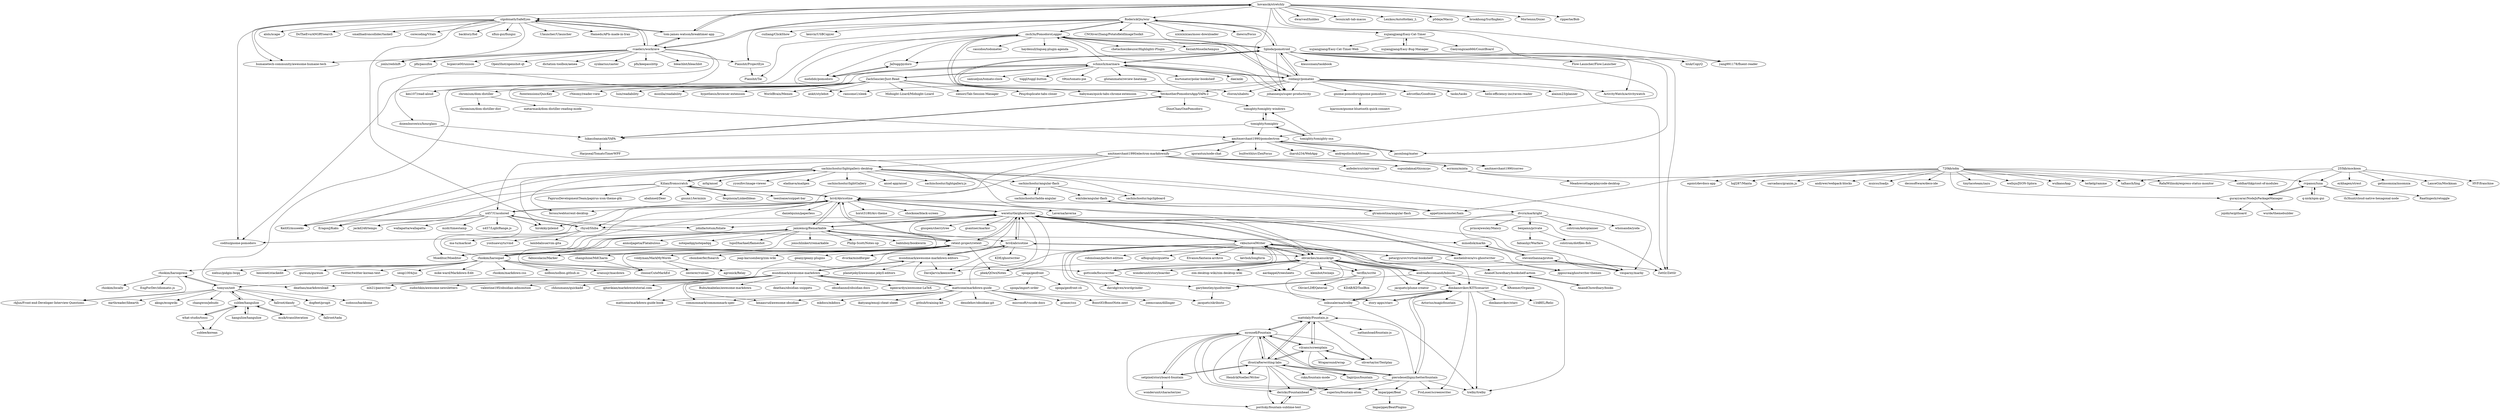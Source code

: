 digraph G {
"RoderickQiu/wnr" -> "zxch3n/PomodoroLogger"
"RoderickQiu/wnr" -> "Splode/pomotroid"
"RoderickQiu/wnr" -> "xixixixixiao/mooc-downloader" ["e"=1]
"RoderickQiu/wnr" -> "Planshit/Tai" ["e"=1]
"RoderickQiu/wnr" -> "ihewro/Focus" ["e"=1]
"RoderickQiu/wnr" -> "cuiliang/ClickShow" ["e"=1]
"RoderickQiu/wnr" -> "Planshit/ProjectEye"
"RoderickQiu/wnr" -> "kenvix/USBCopyer" ["e"=1]
"RoderickQiu/wnr" -> "xujiangjiang/Easy-Cat-Timer"
"RoderickQiu/wnr" -> "CNOliverZhang/PotatofieldImageToolkit" ["e"=1]
"vkbo/novelWriter" -> "olivierkes/manuskript"
"vkbo/novelWriter" -> "andreafeccomandi/bibisco"
"vkbo/novelWriter" -> "dimkanovikov/KITScenarist"
"vkbo/novelWriter" -> "garybentley/quollwriter"
"vkbo/novelWriter" -> "wereturtle/ghostwriter"
"vkbo/novelWriter" -> "gottcode/focuswriter"
"vkbo/novelWriter" -> "davidgiven/wordgrinder" ["e"=1]
"vkbo/novelWriter" -> "jacquetc/skribisto"
"vkbo/novelWriter" -> "DaveJarvis/keenwrite"
"vkbo/novelWriter" -> "kevboh/longform" ["e"=1]
"vkbo/novelWriter" -> "petargyurov/virtual-bookshelf"
"vkbo/novelWriter" -> "teriflix/scrite"
"vkbo/novelWriter" -> "robinsloan/perfect-edition" ["e"=1]
"vkbo/novelWriter" -> "alfiopuglisi/guietta" ["e"=1]
"vkbo/novelWriter" -> "Elvanos/fantasia-archive"
"ZachSaucier/Just-Read" -> "rNeomy/reader-view"
"ZachSaucier/Just-Read" -> "luin/readability" ["e"=1]
"ZachSaucier/Just-Read" -> "mozilla/readability" ["e"=1]
"ZachSaucier/Just-Read" -> "hypothesis/browser-extension" ["e"=1]
"ZachSaucier/Just-Read" -> "WorldBrain/Memex" ["e"=1]
"ZachSaucier/Just-Read" -> "ankit/stylebot" ["e"=1]
"ZachSaucier/Just-Read" -> "Midnight-Lizard/Midnight-Lizard" ["e"=1]
"ZachSaucier/Just-Read" -> "chromium/dom-distiller"
"ZachSaucier/Just-Read" -> "sienori/Tab-Session-Manager" ["e"=1]
"ZachSaucier/Just-Read" -> "schmich/marinara"
"ZachSaucier/Just-Read" -> "ken107/read-aloud" ["e"=1]
"ZachSaucier/Just-Read" -> "Peuj/duplicate-tabs-closer"
"ZachSaucier/Just-Read" -> "babyman/quick-tabs-chrome-extension" ["e"=1]
"ZachSaucier/Just-Read" -> "deathau/markdownload" ["e"=1]
"ZachSaucier/Just-Read" -> "fwextensions/QuicKey" ["e"=1]
"schmich/marinara" -> "Splode/pomotroid"
"schmich/marinara" -> "samueljun/tomato-clock"
"schmich/marinara" -> "mehdidc/pomodoro"
"schmich/marinara" -> "codito/gnome-pomodoro" ["e"=1]
"schmich/marinara" -> "johannesjo/super-productivity" ["e"=1]
"schmich/marinara" -> "ZachSaucier/Just-Read"
"schmich/marinara" -> "iSoron/uhabits" ["e"=1]
"schmich/marinara" -> "toggl/toggl-button" ["e"=1]
"schmich/marinara" -> "roldanjr/pomatez"
"schmich/marinara" -> "t9tio/tomato-pie"
"schmich/marinara" -> "glutanimate/review-heatmap" ["e"=1]
"schmich/marinara" -> "burtonator/polar-bookshelf" ["e"=1]
"schmich/marinara" -> "dae/anki" ["e"=1]
"schmich/marinara" -> "zxch3n/PomodoroLogger"
"schmich/marinara" -> "ken107/read-aloud" ["e"=1]
"brrd/abricotine" -> "mundimark/awesome-markdown-editors"
"brrd/abricotine" -> "michelolvera/vs-ghostwriter"
"brrd/abricotine" -> "wereturtle/ghostwriter"
"brrd/abricotine" -> "DaveJarvis/keenwrite"
"brrd/abricotine" -> "Zettlr/Zettlr" ["e"=1]
"brrd/abricotine" -> "KDE/ghostwriter"
"brrd/abricotine" -> "mb21/panwriter" ["e"=1]
"gnome-pomodoro/gnome-pomodoro" -> "bjarosze/gnome-bluetooth-quick-connect" ["e"=1]
"slgobinath/SafeEyes" -> "hovancik/stretchly"
"slgobinath/SafeEyes" -> "tom-james-watson/breaktimer-app"
"slgobinath/SafeEyes" -> "jonls/redshift" ["e"=1]
"slgobinath/SafeEyes" -> "backtory/fod" ["e"=1]
"slgobinath/SafeEyes" -> "codito/gnome-pomodoro" ["e"=1]
"slgobinath/SafeEyes" -> "xflux-gui/fluxgui" ["e"=1]
"slgobinath/SafeEyes" -> "Ulauncher/Ulauncher" ["e"=1]
"slgobinath/SafeEyes" -> "Hameds/APIs-made-in-Iran" ["e"=1]
"slgobinath/SafeEyes" -> "johnfactotum/foliate" ["e"=1]
"slgobinath/SafeEyes" -> "alols/xcape" ["e"=1]
"slgobinath/SafeEyes" -> "DoTheEvo/ANGRYsearch" ["e"=1]
"slgobinath/SafeEyes" -> "humanetech-community/awesome-humane-tech" ["e"=1]
"slgobinath/SafeEyes" -> "rcaelers/workrave"
"slgobinath/SafeEyes" -> "smallhadroncollider/taskell" ["e"=1]
"slgobinath/SafeEyes" -> "corecoding/Vitals" ["e"=1]
"olivierkes/manuskript" -> "andreafeccomandi/bibisco"
"olivierkes/manuskript" -> "vkbo/novelWriter"
"olivierkes/manuskript" -> "garybentley/quollwriter"
"olivierkes/manuskript" -> "jacquetc/plume-creator"
"olivierkes/manuskript" -> "wereturtle/ghostwriter"
"olivierkes/manuskript" -> "gottcode/focuswriter"
"olivierkes/manuskript" -> "dimkanovikov/KITScenarist"
"olivierkes/manuskript" -> "pbek/QOwnNotes" ["e"=1]
"olivierkes/manuskript" -> "wonderunit/storyboarder" ["e"=1]
"olivierkes/manuskript" -> "zim-desktop-wiki/zim-desktop-wiki" ["e"=1]
"olivierkes/manuskript" -> "aardappel/treesheets" ["e"=1]
"olivierkes/manuskript" -> "oskusalerma/trelby"
"olivierkes/manuskript" -> "Zettlr/Zettlr" ["e"=1]
"olivierkes/manuskript" -> "klembot/twinejs" ["e"=1]
"olivierkes/manuskript" -> "teriflix/scrite"
"mundimark/awesome-markdown" -> "BubuAnabelas/awesome-markdown" ["e"=1]
"mundimark/awesome-markdown" -> "mundimark/awesome-markdown-editors"
"mundimark/awesome-markdown" -> "mattcone/markdown-guide"
"mundimark/awesome-markdown" -> "deathau/obsidian-snippets" ["e"=1]
"mundimark/awesome-markdown" -> "mattcone/markdown-guide-book"
"mundimark/awesome-markdown" -> "commonmark/commonmark-spec" ["e"=1]
"mundimark/awesome-markdown" -> "obsidianmd/obsidian-docs" ["e"=1]
"mundimark/awesome-markdown" -> "egeerardyn/awesome-LaTeX" ["e"=1]
"mundimark/awesome-markdown" -> "mb21/panwriter" ["e"=1]
"mundimark/awesome-markdown" -> "kmaasrud/awesome-obsidian" ["e"=1]
"mundimark/awesome-markdown" -> "deathau/markdownload" ["e"=1]
"mundimark/awesome-markdown" -> "zudochkin/awesome-newsletters" ["e"=1]
"mundimark/awesome-markdown" -> "valentine195/obsidian-admonition" ["e"=1]
"mundimark/awesome-markdown" -> "chhoumann/quickadd" ["e"=1]
"mundimark/awesome-markdown" -> "gjtorikian/markdowntutorial.com"
"Splode/pomotroid" -> "roldanjr/pomatez"
"Splode/pomotroid" -> "zxch3n/PomodoroLogger"
"Splode/pomotroid" -> "johannesjo/super-productivity" ["e"=1]
"Splode/pomotroid" -> "schmich/marinara"
"Splode/pomotroid" -> "YetAnotherPomodoroApp/YAPA-2"
"Splode/pomotroid" -> "Flow-Launcher/Flow.Launcher" ["e"=1]
"Splode/pomotroid" -> "amitmerchant1990/pomolectron"
"Splode/pomotroid" -> "Zettlr/Zettlr" ["e"=1]
"Splode/pomotroid" -> "RoderickQiu/wnr"
"Splode/pomotroid" -> "ActivityWatch/activitywatch" ["e"=1]
"Splode/pomotroid" -> "hluk/CopyQ" ["e"=1]
"Splode/pomotroid" -> "yang991178/fluent-reader" ["e"=1]
"Splode/pomotroid" -> "jasonlong/mater"
"Splode/pomotroid" -> "JaDogg/pydoro"
"Splode/pomotroid" -> "klaussinani/taskbook" ["e"=1]
"n457/Uncolored" -> "brrd/Abricotine"
"n457/Uncolored" -> "n457/LightRange.js"
"n457/Uncolored" -> "hirokiky/pilemd"
"n457/Uncolored" -> "wallapatta/wallapatta"
"n457/Uncolored" -> "jackd248/temps" ["e"=1]
"n457/Uncolored" -> "rhysd/Shiba"
"n457/Uncolored" -> "mzdr/timestamp" ["e"=1]
"n457/Uncolored" -> "KeitIG/museeks" ["e"=1]
"n457/Uncolored" -> "Moeditor/Moeditor" ["e"=1]
"n457/Uncolored" -> "EragonJ/Kaku" ["e"=1]
"amitmerchant1990/electron-markdownify" -> "amitmerchant1990/pomolectron"
"amitmerchant1990/electron-markdownify" -> "amitmerchant1990/correo"
"amitmerchant1990/electron-markdownify" -> "Moeditor/Moeditor" ["e"=1]
"amitmerchant1990/electron-markdownify" -> "anfederico/clairvoyant" ["e"=1]
"amitmerchant1990/electron-markdownify" -> "n457/Uncolored"
"amitmerchant1990/electron-markdownify" -> "brrd/Abricotine"
"amitmerchant1990/electron-markdownify" -> "supunlakmal/thismypc"
"amitmerchant1990/electron-markdownify" -> "hirokiky/pilemd"
"amitmerchant1990/electron-markdownify" -> "vesparny/marky"
"amitmerchant1990/electron-markdownify" -> "ecrmnn/minta"
"amitmerchant1990/electron-markdownify" -> "sachinchoolur/lightgallery-desktop"
"hovancik/stretchly" -> "rcaelers/workrave"
"hovancik/stretchly" -> "tom-james-watson/breaktimer-app"
"hovancik/stretchly" -> "slgobinath/SafeEyes"
"hovancik/stretchly" -> "hluk/CopyQ" ["e"=1]
"hovancik/stretchly" -> "humanetech-community/awesome-humane-tech" ["e"=1]
"hovancik/stretchly" -> "dwarvesf/hidden" ["e"=1]
"hovancik/stretchly" -> "yang991178/fluent-reader" ["e"=1]
"hovancik/stretchly" -> "lwouis/alt-tab-macos" ["e"=1]
"hovancik/stretchly" -> "Lexikos/AutoHotkey_L" ["e"=1]
"hovancik/stretchly" -> "p0deje/Maccy" ["e"=1]
"hovancik/stretchly" -> "brookhong/Surfingkeys" ["e"=1]
"hovancik/stretchly" -> "Mortennn/Dozer" ["e"=1]
"hovancik/stretchly" -> "johannesjo/super-productivity" ["e"=1]
"hovancik/stretchly" -> "ripperhe/Bob" ["e"=1]
"hovancik/stretchly" -> "RoderickQiu/wnr"
"jamiemcg/Remarkable" -> "retext-project/retext"
"jamiemcg/Remarkable" -> "wereturtle/ghostwriter"
"jamiemcg/Remarkable" -> "Moeditor/Moeditor" ["e"=1]
"jamiemcg/Remarkable" -> "brrd/Abricotine"
"jamiemcg/Remarkable" -> "rhiokim/haroopad"
"jamiemcg/Remarkable" -> "fabiocolacio/Marker" ["e"=1]
"jamiemcg/Remarkable" -> "jonschlinkert/remarkable" ["e"=1]
"jamiemcg/Remarkable" -> "brrd/abricotine"
"jamiemcg/Remarkable" -> "cloose/CuteMarkEd" ["e"=1]
"jamiemcg/Remarkable" -> "Philip-Scott/Notes-up" ["e"=1]
"jamiemcg/Remarkable" -> "babluboy/bookworm" ["e"=1]
"jamiemcg/Remarkable" -> "anmoljagetia/Flatabulous" ["e"=1]
"jamiemcg/Remarkable" -> "notepadqq/notepadqq" ["e"=1]
"jamiemcg/Remarkable" -> "lupoDharkael/flameshot" ["e"=1]
"jamiemcg/Remarkable" -> "codito/gnome-pomodoro" ["e"=1]
"roldanjr/pomatez" -> "Splode/pomotroid"
"roldanjr/pomatez" -> "zxch3n/PomodoroLogger"
"roldanjr/pomatez" -> "johannesjo/super-productivity" ["e"=1]
"roldanjr/pomatez" -> "YetAnotherPomodoroApp/YAPA-2"
"roldanjr/pomatez" -> "ransome1/sleek" ["e"=1]
"roldanjr/pomatez" -> "RoderickQiu/wnr"
"roldanjr/pomatez" -> "ActivityWatch/activitywatch" ["e"=1]
"roldanjr/pomatez" -> "gnome-pomodoro/gnome-pomodoro"
"roldanjr/pomatez" -> "alainm23/planner" ["e"=1]
"roldanjr/pomatez" -> "schmich/marinara"
"roldanjr/pomatez" -> "adrcotfas/Goodtime" ["e"=1]
"roldanjr/pomatez" -> "tasks/tasks" ["e"=1]
"roldanjr/pomatez" -> "Zettlr/Zettlr" ["e"=1]
"roldanjr/pomatez" -> "iSoron/uhabits" ["e"=1]
"roldanjr/pomatez" -> "hello-efficiency-inc/raven-reader" ["e"=1]
"720kb/ndm" -> "decosoftware/deco-ide" ["e"=1]
"720kb/ndm" -> "rvpanoz/luna"
"720kb/ndm" -> "tinytacoteam/zazu" ["e"=1]
"720kb/ndm" -> "wellsjo/JSON-Splora" ["e"=1]
"720kb/ndm" -> "gurayyarar/NodeJsPackageManager"
"720kb/ndm" -> "wulkano/kap" ["e"=1]
"720kb/ndm" -> "terkelg/ramme" ["e"=1]
"720kb/ndm" -> "RafalWilinski/express-status-monitor" ["e"=1]
"720kb/ndm" -> "appetizermonster/hain" ["e"=1]
"720kb/ndm" -> "siddharthkp/cost-of-modules" ["e"=1]
"720kb/ndm" -> "egoist/devdocs-app"
"720kb/ndm" -> "hql287/Manta" ["e"=1]
"720kb/ndm" -> "sarcadass/granim.js" ["e"=1]
"720kb/ndm" -> "andywer/webpack-blocks" ["e"=1]
"720kb/ndm" -> "muicss/loadjs" ["e"=1]
"amitmerchant1990/pomolectron" -> "amitmerchant1990/correo"
"amitmerchant1990/pomolectron" -> "iharsh234/WebApp" ["e"=1]
"amitmerchant1990/pomolectron" -> "amitmerchant1990/electron-markdownify"
"amitmerchant1990/pomolectron" -> "andrepolischuk/thomas"
"amitmerchant1990/pomolectron" -> "jasonlong/mater"
"amitmerchant1990/pomolectron" -> "igorantun/node-chat" ["e"=1]
"amitmerchant1990/pomolectron" -> "builtwithluv/ZenFocus"
"mattcone/markdown-guide" -> "mundimark/awesome-markdown"
"mattcone/markdown-guide" -> "mattcone/markdown-guide-book"
"mattcone/markdown-guide" -> "commonmark/commonmark-spec" ["e"=1]
"mattcone/markdown-guide" -> "wereturtle/ghostwriter"
"mattcone/markdown-guide" -> "github/training-kit" ["e"=1]
"mattcone/markdown-guide" -> "denolehov/obsidian-git" ["e"=1]
"mattcone/markdown-guide" -> "microsoft/vscode-docs" ["e"=1]
"mattcone/markdown-guide" -> "kmaasrud/awesome-obsidian" ["e"=1]
"mattcone/markdown-guide" -> "primer/css" ["e"=1]
"mattcone/markdown-guide" -> "mundimark/awesome-markdown-editors"
"mattcone/markdown-guide" -> "BoostIO/BoostNote.next" ["e"=1]
"mattcone/markdown-guide" -> "joemccann/dillinger" ["e"=1]
"mattcone/markdown-guide" -> "mkdocs/mkdocs" ["e"=1]
"mattcone/markdown-guide" -> "ikatyang/emoji-cheat-sheet" ["e"=1]
"teriflix/scrite" -> "OlivierLDff/Qaterial" ["e"=1]
"teriflix/scrite" -> "KDAB/KDToolBox" ["e"=1]
"teriflix/scrite" -> "story-apps/starc"
"rcaelers/workrave" -> "hovancik/stretchly"
"rcaelers/workrave" -> "tom-james-watson/breaktimer-app"
"rcaelers/workrave" -> "jonls/redshift" ["e"=1]
"rcaelers/workrave" -> "OpenShot/openshot-qt" ["e"=1]
"rcaelers/workrave" -> "dictation-toolbox/aenea" ["e"=1]
"rcaelers/workrave" -> "slgobinath/SafeEyes"
"rcaelers/workrave" -> "dziemborowicz/hourglass"
"rcaelers/workrave" -> "synkarius/caster" ["e"=1]
"rcaelers/workrave" -> "pfn/keepasshttp" ["e"=1]
"rcaelers/workrave" -> "bleachbit/bleachbit" ["e"=1]
"rcaelers/workrave" -> "Planshit/ProjectEye"
"rcaelers/workrave" -> "humanetech-community/awesome-humane-tech" ["e"=1]
"rcaelers/workrave" -> "pfn/passifox" ["e"=1]
"rcaelers/workrave" -> "olivierkes/manuskript"
"rcaelers/workrave" -> "bcpierce00/unison" ["e"=1]
"rvpanoz/luna" -> "gurayyarar/NodeJsPackageManager"
"rvpanoz/luna" -> "q-nick/npm-gui"
"rvpanoz/luna" -> "th3hunt/cloud-native-hexagonal-node"
"rvpanoz/luna" -> "Raathigesh/retoggle" ["e"=1]
"wereturtle/ghostwriter" -> "michelolvera/vs-ghostwriter"
"wereturtle/ghostwriter" -> "Zettlr/Zettlr" ["e"=1]
"wereturtle/ghostwriter" -> "retext-project/retext"
"wereturtle/ghostwriter" -> "brrd/abricotine"
"wereturtle/ghostwriter" -> "brrd/Abricotine"
"wereturtle/ghostwriter" -> "olivierkes/manuskript"
"wereturtle/ghostwriter" -> "pbek/QOwnNotes" ["e"=1]
"wereturtle/ghostwriter" -> "jamiemcg/Remarkable"
"wereturtle/ghostwriter" -> "jggouvea/ghostwriter-themes"
"wereturtle/ghostwriter" -> "vkbo/novelWriter"
"wereturtle/ghostwriter" -> "johnfactotum/foliate" ["e"=1]
"wereturtle/ghostwriter" -> "giuspen/cherrytree" ["e"=1]
"wereturtle/ghostwriter" -> "dvorka/mindforger" ["e"=1]
"wereturtle/ghostwriter" -> "gsantner/markor" ["e"=1]
"wereturtle/ghostwriter" -> "fabiocolacio/Marker" ["e"=1]
"Planshit/ProjectEye" -> "Planshit/Tai" ["e"=1]
"xujiangjiang/Easy-Cat-Timer" -> "xujiangjiang/Easy-Cat-Timer-Web"
"xujiangjiang/Easy-Cat-Timer" -> "xujiangjiang/Easy-Bug-Manager"
"xujiangjiang/Easy-Cat-Timer" -> "Gaoyongxian666/CountBoard" ["e"=1]
"brrd/Abricotine" -> "wereturtle/ghostwriter"
"brrd/Abricotine" -> "n457/Uncolored"
"brrd/Abricotine" -> "Moeditor/Moeditor" ["e"=1]
"brrd/Abricotine" -> "Kilian/fromscratch"
"brrd/Abricotine" -> "jamiemcg/Remarkable"
"brrd/Abricotine" -> "vesparny/marky"
"brrd/Abricotine" -> "retext-project/retext"
"brrd/Abricotine" -> "Laverna/laverna" ["e"=1]
"brrd/Abricotine" -> "appetizermonster/hain" ["e"=1]
"brrd/Abricotine" -> "hirokiky/pilemd"
"brrd/Abricotine" -> "danielquinn/paperless" ["e"=1]
"brrd/Abricotine" -> "horst3180/Arc-theme" ["e"=1]
"brrd/Abricotine" -> "shockone/black-screen" ["e"=1]
"brrd/Abricotine" -> "rhysd/Shiba"
"brrd/Abricotine" -> "feross/webtorrent-desktop" ["e"=1]
"dziemborowicz/hourglass" -> "lukaszbanasiak/YAPA"
"nyousefi/Fountain" -> "mattdaly/Fountain.js"
"nyousefi/Fountain" -> "vilcans/screenplain"
"nyousefi/Fountain" -> "piersdeseilligny/betterfountain"
"nyousefi/Fountain" -> "ifrost/afterwriting-labs"
"nyousefi/Fountain" -> "olivertaylor/Textplay"
"nyousefi/Fountain" -> "HendrikNoeller/Writer"
"nyousefi/Fountain" -> "setpixel/storyboard-fountain"
"nyousefi/Fountain" -> "derickc/Fountainhead"
"nyousefi/Fountain" -> "poritsky/fountain-sublime-text"
"nyousefi/Fountain" -> "superlou/fountain-atom"
"nyousefi/Fountain" -> "lmparppei/Beat"
"petargyurov/virtual-bookshelf" -> "AnandChowdhary/bookshelf-action"
"ecrmnn/minta" -> "talhasch/ling"
"ecrmnn/minta" -> "Meadowcottage/playcode-desktop"
"rhysd/Shiba" -> "minodisk/markn"
"rhysd/Shiba" -> "yoshuawuyts/vmd" ["e"=1]
"rhysd/Shiba" -> "n457/Uncolored"
"rhysd/Shiba" -> "lambdalisue/vim-gita" ["e"=1]
"rhysd/Shiba" -> "ma-tu/markcat"
"what-studio/tossi" -> "sublee/korean"
"what-studio/tossi" -> "sublee/hangulize"
"rhiokim/haroopad" -> "rhiokim/haroopress"
"rhiokim/haroopad" -> "cloose/CuteMarkEd" ["e"=1]
"rhiokim/haroopad" -> "retext-project/retext"
"rhiokim/haroopad" -> "jamiemcg/Remarkable"
"rhiokim/haroopad" -> "seogi1004/jui" ["e"=1]
"rhiokim/haroopad" -> "mike-ward/Markdown-Edit" ["e"=1]
"rhiokim/haroopad" -> "rhiokim/markdown-css"
"rhiokim/haroopad" -> "nolboo/nolboo.github.io" ["e"=1]
"rhiokim/haroopad" -> "uranusjr/macdown" ["e"=1]
"rhiokim/haroopad" -> "wereturtle/ghostwriter"
"rhiokim/haroopad" -> "xiehuc/pidgin-lwqq" ["e"=1]
"rhiokim/haroopad" -> "benweet/stackedit" ["e"=1]
"rhiokim/haroopad" -> "gottcode/focuswriter"
"rhiokim/haroopad" -> "gureum/gureum" ["e"=1]
"rhiokim/haroopad" -> "twitter/twitter-korean-text" ["e"=1]
"zxch3n/PomodoroLogger" -> "roldanjr/pomatez"
"zxch3n/PomodoroLogger" -> "Splode/pomotroid"
"zxch3n/PomodoroLogger" -> "YetAnotherPomodoroApp/YAPA-2"
"zxch3n/PomodoroLogger" -> "RoderickQiu/wnr"
"zxch3n/PomodoroLogger" -> "johannesjo/super-productivity" ["e"=1]
"zxch3n/PomodoroLogger" -> "ransome1/sleek" ["e"=1]
"zxch3n/PomodoroLogger" -> "mehdidc/pomodoro"
"zxch3n/PomodoroLogger" -> "JaDogg/pydoro"
"zxch3n/PomodoroLogger" -> "amitmerchant1990/pomolectron"
"zxch3n/PomodoroLogger" -> "cassidoo/todometer" ["e"=1]
"zxch3n/PomodoroLogger" -> "haydenull/logseq-plugin-agenda" ["e"=1]
"zxch3n/PomodoroLogger" -> "chetachiezikeuzor/Highlightr-Plugin" ["e"=1]
"zxch3n/PomodoroLogger" -> "KeziahMoselle/tempus"
"YetAnotherPomodoroApp/YAPA-2" -> "lukaszbanasiak/YAPA"
"YetAnotherPomodoroApp/YAPA-2" -> "zxch3n/PomodoroLogger"
"YetAnotherPomodoroApp/YAPA-2" -> "tomighty/tomighty-windows"
"YetAnotherPomodoroApp/YAPA-2" -> "DinoChan/OnePomodoro"
"YetAnotherPomodoroApp/YAPA-2" -> "Splode/pomotroid"
"xujiangjiang/Easy-Bug-Manager" -> "xujiangjiang/Easy-Cat-Timer"
"oskusalerma/trelby" -> "trelby/trelby"
"oskusalerma/trelby" -> "mattdaly/Fountain.js"
"oskusalerma/trelby" -> "dimkanovikov/KITScenarist"
"piersdeseilligny/betterfountain" -> "nyousefi/Fountain"
"piersdeseilligny/betterfountain" -> "ifrost/afterwriting-labs"
"piersdeseilligny/betterfountain" -> "trelby/trelby"
"piersdeseilligny/betterfountain" -> "superlou/fountain-atom"
"piersdeseilligny/betterfountain" -> "mattdaly/Fountain.js"
"piersdeseilligny/betterfountain" -> "derickc/Fountainhead"
"piersdeseilligny/betterfountain" -> "lmparppei/Beat"
"piersdeseilligny/betterfountain" -> "ProLoser/screenwriter"
"piersdeseilligny/betterfountain" -> "dimkanovikov/KITScenarist"
"michelolvera/vs-ghostwriter" -> "wereturtle/ghostwriter"
"michelolvera/vs-ghostwriter" -> "brrd/abricotine"
"michelolvera/vs-ghostwriter" -> "jggouvea/ghostwriter-themes"
"tomighty/tomighty" -> "tomighty/tomighty-osx"
"tomighty/tomighty" -> "tomighty/tomighty-windows"
"tomighty/tomighty" -> "lukaszbanasiak/YAPA"
"tomighty/tomighty" -> "amitmerchant1990/pomolectron"
"lmparppei/Beat" -> "lmparppei/BeatPlugins"
"tom-james-watson/breaktimer-app" -> "hovancik/stretchly"
"tom-james-watson/breaktimer-app" -> "slgobinath/SafeEyes"
"tom-james-watson/breaktimer-app" -> "rcaelers/workrave"
"rhiokim/haroopress" -> "tomyun/xeit"
"rhiokim/haroopress" -> "rkJun/Front-end-Developer-Interview-Questions."
"rhiokim/haroopress" -> "rhiokim/locally"
"rhiokim/haroopress" -> "EngForDev/idiomatic.js"
"jasonlong/mater" -> "amitmerchant1990/pomolectron"
"spoqa/geofront" -> "spoqa/geofront-cli"
"spoqa/geofront" -> "spoqa/import-order"
"spoqa/geofront" -> "tomyun/xeit"
"retext-project/retext" -> "jamiemcg/Remarkable"
"retext-project/retext" -> "wereturtle/ghostwriter"
"retext-project/retext" -> "rhiokim/haroopad"
"retext-project/retext" -> "brrd/Abricotine"
"retext-project/retext" -> "pbek/QOwnNotes" ["e"=1]
"retext-project/retext" -> "cloose/CuteMarkEd" ["e"=1]
"retext-project/retext" -> "voldyman/MarkMyWords"
"retext-project/retext" -> "dvorka/mindforger" ["e"=1]
"retext-project/retext" -> "olivierkes/manuskript"
"retext-project/retext" -> "fabiocolacio/Marker" ["e"=1]
"retext-project/retext" -> "geany/geany-plugins" ["e"=1]
"retext-project/retext" -> "cboxdoerfer/fsearch" ["e"=1]
"retext-project/retext" -> "zhangshine/MdCharm"
"retext-project/retext" -> "jaap-karssenberg/zim-wiki" ["e"=1]
"retext-project/retext" -> "Moeditor/Moeditor" ["e"=1]
"mehdidc/pomodoro" -> "JaDogg/pydoro"
"Kilian/fromscratch" -> "PapirusDevelopmentTeam/papirus-icon-theme-gtk" ["e"=1]
"Kilian/fromscratch" -> "brrd/Abricotine"
"Kilian/fromscratch" -> "sachinchoolur/lightgallery-desktop"
"Kilian/fromscratch" -> "jackd248/temps" ["e"=1]
"Kilian/fromscratch" -> "KeitIG/museeks" ["e"=1]
"Kilian/fromscratch" -> "abahmed/Deer" ["e"=1]
"Kilian/fromscratch" -> "gnunn1/terminix" ["e"=1]
"Kilian/fromscratch" -> "fespinoza/LinkedIdeas" ["e"=1]
"Kilian/fromscratch" -> "teesloane/snippet-bar"
"gottcode/focuswriter" -> "olivierkes/manuskript"
"gottcode/focuswriter" -> "oskusalerma/trelby"
"gottcode/focuswriter" -> "vkbo/novelWriter"
"gottcode/focuswriter" -> "davidgiven/wordgrinder" ["e"=1]
"sachinchoolur/lightgallery-desktop" -> "sachinchoolur/angular-flash"
"sachinchoolur/lightgallery-desktop" -> "m0g/ansel"
"sachinchoolur/lightgallery-desktop" -> "Kilian/fromscratch"
"sachinchoolur/lightgallery-desktop" -> "appetizermonster/hain" ["e"=1]
"sachinchoolur/lightgallery-desktop" -> "yyosifov/image-viewer"
"sachinchoolur/lightgallery-desktop" -> "sachinchoolur/ladda-angular"
"sachinchoolur/lightgallery-desktop" -> "sachinchoolur/ngclipboard" ["e"=1]
"sachinchoolur/lightgallery-desktop" -> "KeitIG/museeks" ["e"=1]
"sachinchoolur/lightgallery-desktop" -> "eladnava/mailgen" ["e"=1]
"sachinchoolur/lightgallery-desktop" -> "EragonJ/Kaku" ["e"=1]
"sachinchoolur/lightgallery-desktop" -> "sachinchoolur/lightGallery" ["e"=1]
"sachinchoolur/lightgallery-desktop" -> "ansel-app/ansel"
"sachinchoolur/lightgallery-desktop" -> "sachinchoolur/lightgallery.js" ["e"=1]
"sachinchoolur/lightgallery-desktop" -> "feross/webtorrent-desktop" ["e"=1]
"sachinchoolur/lightgallery-desktop" -> "dvcrn/markright"
"andreafeccomandi/bibisco" -> "olivierkes/manuskript"
"andreafeccomandi/bibisco" -> "garybentley/quollwriter"
"andreafeccomandi/bibisco" -> "jacquetc/plume-creator"
"andreafeccomandi/bibisco" -> "vkbo/novelWriter"
"andreafeccomandi/bibisco" -> "dimkanovikov/KITScenarist"
"andreafeccomandi/bibisco" -> "trelby/trelby"
"andreafeccomandi/bibisco" -> "XRoemer/Organon"
"andreafeccomandi/bibisco" -> "wereturtle/ghostwriter"
"gurayyarar/NodeJsPackageManager" -> "jojobyte/githoard"
"gurayyarar/NodeJsPackageManager" -> "wurde/themebuilder"
"gurayyarar/NodeJsPackageManager" -> "rvpanoz/luna"
"255kb/mockoon" -> "gurayyarar/NodeJsPackageManager"
"255kb/mockoon" -> "eykhagen/strest" ["e"=1]
"255kb/mockoon" -> "talhasch/ling"
"255kb/mockoon" -> "getinsomnia/insomnia" ["e"=1]
"255kb/mockoon" -> "LanceGin/Mockman"
"255kb/mockoon" -> "HVF/franchise" ["e"=1]
"255kb/mockoon" -> "rvpanoz/luna"
"zhangshine/MdCharm" -> "cloose/CuteMarkEd" ["e"=1]
"chromium/dom-distiller" -> "chromium/dom-distiller-dist"
"chromium/dom-distiller" -> "metarmask/dom-distiller-reading-mode"
"JaDogg/pydoro" -> "mehdidc/pomodoro"
"dvcrn/markright" -> "vesparny/marky"
"dvcrn/markright" -> "colstrom/ketoplanner"
"dvcrn/markright" -> "benjamn/private"
"dvcrn/markright" -> "rhysd/Shiba"
"dvcrn/markright" -> "whoisandie/yoda" ["e"=1]
"dvcrn/markright" -> "princejwesley/Mancy" ["e"=1]
"dimkanovikov/KITScenarist" -> "story-apps/starc"
"dimkanovikov/KITScenarist" -> "dimkanovikov/starc"
"dimkanovikov/KITScenarist" -> "trelby/trelby"
"dimkanovikov/KITScenarist" -> "ProLoser/screenwriter"
"dimkanovikov/KITScenarist" -> "oskusalerma/trelby"
"dimkanovikov/KITScenarist" -> "13ABEL/Relic"
"dimkanovikov/KITScenarist" -> "piersdeseilligny/betterfountain"
"dimkanovikov/KITScenarist" -> "Aztorius/magicfountain"
"mundimark/awesome-markdown-editors" -> "brrd/abricotine"
"mundimark/awesome-markdown-editors" -> "mundimark/awesome-markdown"
"mundimark/awesome-markdown-editors" -> "planetjekyll/awesome-jekyll-editors" ["e"=1]
"mundimark/awesome-markdown-editors" -> "DaveJarvis/keenwrite"
"olivertaylor/Textplay" -> "vilcans/screenplain"
"sublee/hangulize" -> "hangulize/hangulize"
"sublee/hangulize" -> "sublee/korean"
"sublee/hangulize" -> "what-studio/tossi"
"sublee/hangulize" -> "muik/transliteration"
"sublee/hangulize" -> "tomyun/xeit"
"story-apps/starc" -> "dimkanovikov/KITScenarist"
"derickc/Fountainhead" -> "poritsky/fountain-sublime-text"
"lukaszbanasiak/YAPA" -> "Harpseal/TomatoTimerWPF"
"lukaszbanasiak/YAPA" -> "YetAnotherPomodoroApp/YAPA-2"
"voldyman/MarkMyWords" -> "agronick/Relay"
"voldyman/MarkMyWords" -> "zesterer/vulcan"
"tomighty/tomighty-osx" -> "tomighty/tomighty"
"tomighty/tomighty-osx" -> "tomighty/tomighty-windows"
"sachinchoolur/angular-flash" -> "sachinchoolur/ladda-angular"
"sachinchoolur/angular-flash" -> "wmluke/angular-flash"
"sachinchoolur/angular-flash" -> "sachinchoolur/ngclipboard" ["e"=1]
"ifrost/afterwriting-labs" -> "vilcans/screenplain"
"ifrost/afterwriting-labs" -> "mattdaly/Fountain.js"
"ifrost/afterwriting-labs" -> "derickc/Fountainhead"
"ifrost/afterwriting-labs" -> "HendrikNoeller/Writer"
"ifrost/afterwriting-labs" -> "rnkn/fountain-mode" ["e"=1]
"ifrost/afterwriting-labs" -> "superlou/fountain-atom"
"ifrost/afterwriting-labs" -> "nyousefi/Fountain"
"ifrost/afterwriting-labs" -> "piersdeseilligny/betterfountain"
"ifrost/afterwriting-labs" -> "setpixel/storyboard-fountain"
"ifrost/afterwriting-labs" -> "poritsky/fountain-sublime-text"
"ifrost/afterwriting-labs" -> "Tagirijus/fountain"
"q-nick/npm-gui" -> "rvpanoz/luna"
"tomighty/tomighty-windows" -> "tomighty/tomighty"
"wmluke/angular-flash" -> "gtramontina/angular-flash"
"sachinchoolur/ladda-angular" -> "sachinchoolur/angular-flash"
"setpixel/storyboard-fountain" -> "ifrost/afterwriting-labs"
"setpixel/storyboard-fountain" -> "wonderunit/characterizer" ["e"=1]
"setpixel/storyboard-fountain" -> "nyousefi/Fountain"
"vilcans/screenplain" -> "ifrost/afterwriting-labs"
"vilcans/screenplain" -> "nyousefi/Fountain"
"vilcans/screenplain" -> "olivertaylor/Textplay"
"vilcans/screenplain" -> "Wraparound/wrap"
"vilcans/screenplain" -> "mattdaly/Fountain.js"
"vilcans/screenplain" -> "Tagirijus/fountain"
"mattdaly/Fountain.js" -> "nyousefi/Fountain"
"mattdaly/Fountain.js" -> "ifrost/afterwriting-labs"
"mattdaly/Fountain.js" -> "vilcans/screenplain"
"mattdaly/Fountain.js" -> "olivertaylor/Textplay"
"mattdaly/Fountain.js" -> "nathanhoad/fountain-js"
"gtramontina/angular-flash" -> "wmluke/angular-flash"
"vesparny/marky" -> "steventhanna/proton"
"AnandChowdhary/books" -> "AnandChowdhary/bookshelf-action"
"AnandChowdhary/bookshelf-action" -> "AnandChowdhary/books"
"steventhanna/proton" -> "minodisk/markn"
"steventhanna/proton" -> "vesparny/marky"
"garybentley/quollwriter" -> "jacquetc/skribisto"
"tomyun/xeit" -> "rhiokim/haroopress"
"tomyun/xeit" -> "fallroot/dandy"
"tomyun/xeit" -> "dogfeet/progit" ["e"=1]
"tomyun/xeit" -> "ssdosso/backbone"
"tomyun/xeit" -> "earthreader/libearth"
"tomyun/xeit" -> "akngs/ecogwiki" ["e"=1]
"tomyun/xeit" -> "rkJun/Front-end-Developer-Interview-Questions."
"tomyun/xeit" -> "changwoo/jebudo"
"tomyun/xeit" -> "sublee/hangulize"
"muik/transliteration" -> "sublee/hangulize"
"benjamn/private" -> "colstrom/dotfiles-fish"
"benjamn/private" -> "fabianhjr/Warfare"
"minodisk/markn" -> "steventhanna/proton"
"fallroot/dandy" -> "fallroot/tada"
"hangulize/hangulize" -> "sublee/hangulize"
"poritsky/fountain-sublime-text" -> "derickc/Fountainhead"
"RoderickQiu/wnr" ["l"="-30.521,-19.546"]
"zxch3n/PomodoroLogger" ["l"="-30.541,-19.513"]
"Splode/pomotroid" ["l"="-30.525,-19.49"]
"xixixixixiao/mooc-downloader" ["l"="-27.394,-17.991"]
"Planshit/Tai" ["l"="-27.487,-17.846"]
"ihewro/Focus" ["l"="-29.407,-20.582"]
"cuiliang/ClickShow" ["l"="-27.666,-17.824"]
"Planshit/ProjectEye" ["l"="-30.478,-19.61"]
"kenvix/USBCopyer" ["l"="-27.477,-17.714"]
"xujiangjiang/Easy-Cat-Timer" ["l"="-30.503,-19.446"]
"CNOliverZhang/PotatofieldImageToolkit" ["l"="-27.574,-17.78"]
"vkbo/novelWriter" ["l"="-30.125,-19.784"]
"olivierkes/manuskript" ["l"="-30.18,-19.764"]
"andreafeccomandi/bibisco" ["l"="-30.163,-19.797"]
"dimkanovikov/KITScenarist" ["l"="-30.184,-19.847"]
"garybentley/quollwriter" ["l"="-30.143,-19.806"]
"wereturtle/ghostwriter" ["l"="-30.115,-19.718"]
"gottcode/focuswriter" ["l"="-30.141,-19.757"]
"davidgiven/wordgrinder" ["l"="-41.951,15.071"]
"jacquetc/skribisto" ["l"="-30.116,-19.814"]
"DaveJarvis/keenwrite" ["l"="-30.061,-19.785"]
"kevboh/longform" ["l"="-32.219,-16.337"]
"petargyurov/virtual-bookshelf" ["l"="-30.037,-19.767"]
"teriflix/scrite" ["l"="-30.189,-19.804"]
"robinsloan/perfect-edition" ["l"="20.88,-34.195"]
"alfiopuglisi/guietta" ["l"="20.044,2.302"]
"Elvanos/fantasia-archive" ["l"="-30.092,-19.833"]
"ZachSaucier/Just-Read" ["l"="-30.686,-19.43"]
"rNeomy/reader-view" ["l"="-30.735,-19.44"]
"luin/readability" ["l"="20.267,2.6"]
"mozilla/readability" ["l"="20.297,2.54"]
"hypothesis/browser-extension" ["l"="10.81,-34.961"]
"WorldBrain/Memex" ["l"="-32.924,-23.02"]
"ankit/stylebot" ["l"="-27.721,-15.528"]
"Midnight-Lizard/Midnight-Lizard" ["l"="-28.006,-19.091"]
"chromium/dom-distiller" ["l"="-30.742,-19.387"]
"sienori/Tab-Session-Manager" ["l"="-27.896,-19.159"]
"schmich/marinara" ["l"="-30.612,-19.469"]
"ken107/read-aloud" ["l"="-28.779,-15.542"]
"Peuj/duplicate-tabs-closer" ["l"="-30.695,-19.393"]
"babyman/quick-tabs-chrome-extension" ["l"="-27.712,-19.121"]
"deathau/markdownload" ["l"="-32.267,-16.464"]
"fwextensions/QuicKey" ["l"="-27.673,-19.057"]
"samueljun/tomato-clock" ["l"="-30.63,-19.418"]
"mehdidc/pomodoro" ["l"="-30.576,-19.447"]
"codito/gnome-pomodoro" ["l"="-36.2,2.916"]
"johannesjo/super-productivity" ["l"="-26.665,-17.673"]
"iSoron/uhabits" ["l"="-28.156,-21.947"]
"toggl/toggl-button" ["l"="29.848,-21.924"]
"roldanjr/pomatez" ["l"="-30.579,-19.512"]
"t9tio/tomato-pie" ["l"="-30.662,-19.481"]
"glutanimate/review-heatmap" ["l"="-30.11,-16.193"]
"burtonator/polar-bookshelf" ["l"="-26.703,-17.828"]
"dae/anki" ["l"="-30.052,-16.162"]
"brrd/abricotine" ["l"="-30.056,-19.742"]
"mundimark/awesome-markdown-editors" ["l"="-29.998,-19.767"]
"michelolvera/vs-ghostwriter" ["l"="-30.068,-19.719"]
"Zettlr/Zettlr" ["l"="-26.784,-17.726"]
"KDE/ghostwriter" ["l"="-30.032,-19.809"]
"mb21/panwriter" ["l"="7.364,7.953"]
"gnome-pomodoro/gnome-pomodoro" ["l"="-30.631,-19.541"]
"bjarosze/gnome-bluetooth-quick-connect" ["l"="-36.304,3.083"]
"slgobinath/SafeEyes" ["l"="-30.457,-19.707"]
"hovancik/stretchly" ["l"="-30.478,-19.663"]
"tom-james-watson/breaktimer-app" ["l"="-30.445,-19.682"]
"jonls/redshift" ["l"="-8.917,-20.109"]
"backtory/fod" ["l"="25.401,13.956"]
"xflux-gui/fluxgui" ["l"="-8.76,-20.108"]
"Ulauncher/Ulauncher" ["l"="-35.014,3.38"]
"Hameds/APIs-made-in-Iran" ["l"="25.421,14.025"]
"johnfactotum/foliate" ["l"="-34.933,2.399"]
"alols/xcape" ["l"="-10.607,-22.113"]
"DoTheEvo/ANGRYsearch" ["l"="-35.086,3.46"]
"humanetech-community/awesome-humane-tech" ["l"="-27.964,-21.649"]
"rcaelers/workrave" ["l"="-30.41,-19.677"]
"smallhadroncollider/taskell" ["l"="-8.206,12.02"]
"corecoding/Vitals" ["l"="-36.263,3.104"]
"jacquetc/plume-creator" ["l"="-30.206,-19.785"]
"pbek/QOwnNotes" ["l"="-26.993,-17.761"]
"wonderunit/storyboarder" ["l"="-13.328,27.361"]
"zim-desktop-wiki/zim-desktop-wiki" ["l"="-30.878,-21.492"]
"aardappel/treesheets" ["l"="-30.85,-21.48"]
"oskusalerma/trelby" ["l"="-30.163,-19.837"]
"klembot/twinejs" ["l"="-14.288,40.194"]
"mundimark/awesome-markdown" ["l"="-29.939,-19.79"]
"BubuAnabelas/awesome-markdown" ["l"="27.397,-19.399"]
"mattcone/markdown-guide" ["l"="-29.979,-19.796"]
"deathau/obsidian-snippets" ["l"="-32.272,-16.403"]
"mattcone/markdown-guide-book" ["l"="-29.942,-19.821"]
"commonmark/commonmark-spec" ["l"="-47.096,1.077"]
"obsidianmd/obsidian-docs" ["l"="-32.304,-16.437"]
"egeerardyn/awesome-LaTeX" ["l"="27.336,-19.44"]
"kmaasrud/awesome-obsidian" ["l"="-32.379,-16.468"]
"zudochkin/awesome-newsletters" ["l"="27.474,-19.501"]
"valentine195/obsidian-admonition" ["l"="-32.274,-16.387"]
"chhoumann/quickadd" ["l"="-32.27,-16.374"]
"gjtorikian/markdowntutorial.com" ["l"="-29.879,-19.806"]
"YetAnotherPomodoroApp/YAPA-2" ["l"="-30.5,-19.514"]
"Flow-Launcher/Flow.Launcher" ["l"="-27.833,-17.566"]
"amitmerchant1990/pomolectron" ["l"="-30.405,-19.519"]
"ActivityWatch/activitywatch" ["l"="-26.712,-17.629"]
"hluk/CopyQ" ["l"="-27.594,-17.572"]
"yang991178/fluent-reader" ["l"="-29.515,-20.646"]
"jasonlong/mater" ["l"="-30.446,-19.508"]
"JaDogg/pydoro" ["l"="-30.548,-19.455"]
"klaussinani/taskbook" ["l"="25.734,-25.764"]
"n457/Uncolored" ["l"="-30.193,-19.576"]
"brrd/Abricotine" ["l"="-30.173,-19.615"]
"n457/LightRange.js" ["l"="-30.16,-19.577"]
"hirokiky/pilemd" ["l"="-30.232,-19.59"]
"wallapatta/wallapatta" ["l"="-30.177,-19.556"]
"jackd248/temps" ["l"="-36.114,2.733"]
"rhysd/Shiba" ["l"="-30.147,-19.547"]
"mzdr/timestamp" ["l"="-36.149,2.638"]
"KeitIG/museeks" ["l"="-36.117,2.706"]
"Moeditor/Moeditor" ["l"="28.08,-19.002"]
"EragonJ/Kaku" ["l"="-36.098,2.684"]
"amitmerchant1990/electron-markdownify" ["l"="-30.287,-19.563"]
"amitmerchant1990/correo" ["l"="-30.347,-19.542"]
"anfederico/clairvoyant" ["l"="22.136,32.762"]
"supunlakmal/thismypc" ["l"="-30.305,-19.534"]
"vesparny/marky" ["l"="-30.189,-19.529"]
"ecrmnn/minta" ["l"="-30.362,-19.706"]
"sachinchoolur/lightgallery-desktop" ["l"="-30.23,-19.479"]
"dwarvesf/hidden" ["l"="-47.324,-1.247"]
"lwouis/alt-tab-macos" ["l"="-47.276,-1.245"]
"Lexikos/AutoHotkey_L" ["l"="-25.638,-14.817"]
"p0deje/Maccy" ["l"="-47.303,-1.233"]
"brookhong/Surfingkeys" ["l"="-10.763,-22.456"]
"Mortennn/Dozer" ["l"="-47.321,-1.208"]
"ripperhe/Bob" ["l"="-47.288,-1.419"]
"jamiemcg/Remarkable" ["l"="-30.113,-19.661"]
"retext-project/retext" ["l"="-30.151,-19.677"]
"rhiokim/haroopad" ["l"="-30.07,-19.667"]
"fabiocolacio/Marker" ["l"="-36.24,3.108"]
"jonschlinkert/remarkable" ["l"="21.149,-33.635"]
"cloose/CuteMarkEd" ["l"="-10.287,22.222"]
"Philip-Scott/Notes-up" ["l"="-35.078,2.451"]
"babluboy/bookworm" ["l"="-35.013,2.391"]
"anmoljagetia/Flatabulous" ["l"="-36.037,2.913"]
"notepadqq/notepadqq" ["l"="-35.007,3.504"]
"lupoDharkael/flameshot" ["l"="-34.994,3.425"]
"ransome1/sleek" ["l"="-27.051,-16.288"]
"alainm23/planner" ["l"="-34.999,2.425"]
"adrcotfas/Goodtime" ["l"="-28.311,-21.857"]
"tasks/tasks" ["l"="-28.182,-21.91"]
"hello-efficiency-inc/raven-reader" ["l"="-29.451,-20.734"]
"720kb/ndm" ["l"="-30.611,-20.023"]
"decosoftware/deco-ide" ["l"="25.149,-29.843"]
"rvpanoz/luna" ["l"="-30.597,-19.964"]
"tinytacoteam/zazu" ["l"="-35.3,3.208"]
"wellsjo/JSON-Splora" ["l"="28.292,-18.838"]
"gurayyarar/NodeJsPackageManager" ["l"="-30.567,-19.977"]
"wulkano/kap" ["l"="26.107,-26.639"]
"terkelg/ramme" ["l"="28.789,-24.357"]
"RafalWilinski/express-status-monitor" ["l"="25.746,-26.868"]
"appetizermonster/hain" ["l"="-35.308,3.153"]
"siddharthkp/cost-of-modules" ["l"="25.513,-26.598"]
"egoist/devdocs-app" ["l"="-30.64,-20.065"]
"hql287/Manta" ["l"="26.05,-26.421"]
"sarcadass/granim.js" ["l"="13.554,-34.222"]
"andywer/webpack-blocks" ["l"="25.484,-26.644"]
"muicss/loadjs" ["l"="13.497,-34.218"]
"iharsh234/WebApp" ["l"="25.226,-33.703"]
"andrepolischuk/thomas" ["l"="-30.37,-19.506"]
"igorantun/node-chat" ["l"="25.261,-33.898"]
"builtwithluv/ZenFocus" ["l"="-30.386,-19.485"]
"github/training-kit" ["l"="-5.883,-2.81"]
"denolehov/obsidian-git" ["l"="-32.353,-16.455"]
"microsoft/vscode-docs" ["l"="21.593,-31.659"]
"primer/css" ["l"="26.275,-25.67"]
"BoostIO/BoostNote.next" ["l"="-26.762,-17.627"]
"joemccann/dillinger" ["l"="21.342,-33.598"]
"mkdocs/mkdocs" ["l"="23.186,4.082"]
"ikatyang/emoji-cheat-sheet" ["l"="24.396,-21.831"]
"OlivierLDff/Qaterial" ["l"="-10.331,22.195"]
"KDAB/KDToolBox" ["l"="-10.266,22.226"]
"story-apps/starc" ["l"="-30.207,-19.833"]
"OpenShot/openshot-qt" ["l"="-13.562,27.386"]
"dictation-toolbox/aenea" ["l"="-25.54,-15.388"]
"dziemborowicz/hourglass" ["l"="-30.425,-19.605"]
"synkarius/caster" ["l"="-25.516,-15.38"]
"pfn/keepasshttp" ["l"="-27.636,-21.913"]
"bleachbit/bleachbit" ["l"="-27.927,-17.464"]
"pfn/passifox" ["l"="-27.614,-21.896"]
"bcpierce00/unison" ["l"="-9.369,12.644"]
"q-nick/npm-gui" ["l"="-30.639,-19.96"]
"th3hunt/cloud-native-hexagonal-node" ["l"="-30.608,-19.938"]
"Raathigesh/retoggle" ["l"="25.56,-26.056"]
"jggouvea/ghostwriter-themes" ["l"="-30.081,-19.702"]
"giuspen/cherrytree" ["l"="-30.867,-21.539"]
"dvorka/mindforger" ["l"="-26.733,-17.802"]
"gsantner/markor" ["l"="-28.152,-21.974"]
"xujiangjiang/Easy-Cat-Timer-Web" ["l"="-30.484,-19.418"]
"xujiangjiang/Easy-Bug-Manager" ["l"="-30.507,-19.414"]
"Gaoyongxian666/CountBoard" ["l"="-27.722,-17.925"]
"Kilian/fromscratch" ["l"="-30.219,-19.539"]
"Laverna/laverna" ["l"="-12.511,-20.697"]
"danielquinn/paperless" ["l"="28.296,-18.998"]
"horst3180/Arc-theme" ["l"="-35.988,2.838"]
"shockone/black-screen" ["l"="28.249,-19.064"]
"feross/webtorrent-desktop" ["l"="9.167,-32.542"]
"lukaszbanasiak/YAPA" ["l"="-30.457,-19.535"]
"nyousefi/Fountain" ["l"="-30.175,-19.948"]
"mattdaly/Fountain.js" ["l"="-30.161,-19.932"]
"vilcans/screenplain" ["l"="-30.16,-19.966"]
"piersdeseilligny/betterfountain" ["l"="-30.181,-19.909"]
"ifrost/afterwriting-labs" ["l"="-30.189,-19.955"]
"olivertaylor/Textplay" ["l"="-30.14,-19.962"]
"HendrikNoeller/Writer" ["l"="-30.212,-19.976"]
"setpixel/storyboard-fountain" ["l"="-30.188,-19.98"]
"derickc/Fountainhead" ["l"="-30.207,-19.938"]
"poritsky/fountain-sublime-text" ["l"="-30.211,-19.955"]
"superlou/fountain-atom" ["l"="-30.193,-19.931"]
"lmparppei/Beat" ["l"="-30.144,-19.922"]
"AnandChowdhary/bookshelf-action" ["l"="-29.994,-19.737"]
"talhasch/ling" ["l"="-30.452,-19.813"]
"Meadowcottage/playcode-desktop" ["l"="-30.365,-19.742"]
"minodisk/markn" ["l"="-30.128,-19.513"]
"yoshuawuyts/vmd" ["l"="-32.805,-16.786"]
"lambdalisue/vim-gita" ["l"="-10.471,-21.857"]
"ma-tu/markcat" ["l"="-30.112,-19.541"]
"what-studio/tossi" ["l"="-29.779,-19.547"]
"sublee/korean" ["l"="-29.788,-19.529"]
"sublee/hangulize" ["l"="-29.803,-19.564"]
"rhiokim/haroopress" ["l"="-29.926,-19.607"]
"seogi1004/jui" ["l"="43.817,-16.282"]
"mike-ward/Markdown-Edit" ["l"="25.717,18.17"]
"rhiokim/markdown-css" ["l"="-30.034,-19.643"]
"nolboo/nolboo.github.io" ["l"="45.003,-16.633"]
"uranusjr/macdown" ["l"="-51.287,-0.711"]
"xiehuc/pidgin-lwqq" ["l"="-34.608,-19.009"]
"benweet/stackedit" ["l"="21.315,-33.499"]
"gureum/gureum" ["l"="45.078,-16.773"]
"twitter/twitter-korean-text" ["l"="44.538,-14.921"]
"cassidoo/todometer" ["l"="30.953,-21.429"]
"haydenull/logseq-plugin-agenda" ["l"="-31.038,-20.119"]
"chetachiezikeuzor/Highlightr-Plugin" ["l"="-32.264,-16.252"]
"KeziahMoselle/tempus" ["l"="-30.569,-19.554"]
"tomighty/tomighty-windows" ["l"="-30.458,-19.469"]
"DinoChan/OnePomodoro" ["l"="-30.486,-19.547"]
"trelby/trelby" ["l"="-30.167,-19.862"]
"ProLoser/screenwriter" ["l"="-30.191,-19.883"]
"tomighty/tomighty" ["l"="-30.429,-19.475"]
"tomighty/tomighty-osx" ["l"="-30.432,-19.443"]
"lmparppei/BeatPlugins" ["l"="-30.121,-19.926"]
"tomyun/xeit" ["l"="-29.859,-19.581"]
"rkJun/Front-end-Developer-Interview-Questions." ["l"="-29.892,-19.591"]
"rhiokim/locally" ["l"="-29.915,-19.63"]
"EngForDev/idiomatic.js" ["l"="-29.903,-19.611"]
"spoqa/geofront" ["l"="-29.85,-19.527"]
"spoqa/geofront-cli" ["l"="-29.831,-19.506"]
"spoqa/import-order" ["l"="-29.854,-19.496"]
"voldyman/MarkMyWords" ["l"="-30.219,-19.696"]
"geany/geany-plugins" ["l"="-35.2,3.095"]
"cboxdoerfer/fsearch" ["l"="-35.046,3.444"]
"zhangshine/MdCharm" ["l"="-30.199,-19.664"]
"jaap-karssenberg/zim-wiki" ["l"="-30.903,-21.519"]
"PapirusDevelopmentTeam/papirus-icon-theme-gtk" ["l"="-36.039,2.787"]
"abahmed/Deer" ["l"="33.025,-26.883"]
"gnunn1/terminix" ["l"="-36.074,2.893"]
"fespinoza/LinkedIdeas" ["l"="-47.636,-1.214"]
"teesloane/snippet-bar" ["l"="-30.25,-19.52"]
"sachinchoolur/angular-flash" ["l"="-30.218,-19.407"]
"m0g/ansel" ["l"="-30.264,-19.453"]
"yyosifov/image-viewer" ["l"="-30.212,-19.452"]
"sachinchoolur/ladda-angular" ["l"="-30.226,-19.428"]
"sachinchoolur/ngclipboard" ["l"="30.837,-31.755"]
"eladnava/mailgen" ["l"="13.823,-34.226"]
"sachinchoolur/lightGallery" ["l"="10.872,-33.356"]
"ansel-app/ansel" ["l"="-30.242,-19.45"]
"sachinchoolur/lightgallery.js" ["l"="13.529,-34.199"]
"dvcrn/markright" ["l"="-30.164,-19.477"]
"XRoemer/Organon" ["l"="-30.137,-19.833"]
"jojobyte/githoard" ["l"="-30.555,-20.008"]
"wurde/themebuilder" ["l"="-30.533,-19.986"]
"255kb/mockoon" ["l"="-30.537,-19.912"]
"eykhagen/strest" ["l"="25.61,-26.06"]
"getinsomnia/insomnia" ["l"="26.149,-26.634"]
"LanceGin/Mockman" ["l"="-30.567,-19.887"]
"HVF/franchise" ["l"="28.511,-19.308"]
"chromium/dom-distiller-dist" ["l"="-30.77,-19.383"]
"metarmask/dom-distiller-reading-mode" ["l"="-30.759,-19.36"]
"colstrom/ketoplanner" ["l"="-30.156,-19.452"]
"benjamn/private" ["l"="-30.132,-19.446"]
"whoisandie/yoda" ["l"="9.419,-32.618"]
"princejwesley/Mancy" ["l"="9.312,-32.549"]
"dimkanovikov/starc" ["l"="-30.216,-19.853"]
"13ABEL/Relic" ["l"="-30.193,-19.864"]
"Aztorius/magicfountain" ["l"="-30.207,-19.864"]
"planetjekyll/awesome-jekyll-editors" ["l"="13.89,-36.109"]
"hangulize/hangulize" ["l"="-29.768,-19.568"]
"muik/transliteration" ["l"="-29.787,-19.585"]
"Harpseal/TomatoTimerWPF" ["l"="-30.444,-19.557"]
"agronick/Relay" ["l"="-30.254,-19.69"]
"zesterer/vulcan" ["l"="-30.243,-19.714"]
"wmluke/angular-flash" ["l"="-30.208,-19.359"]
"rnkn/fountain-mode" ["l"="-8.338,-22.073"]
"Tagirijus/fountain" ["l"="-30.171,-19.982"]
"gtramontina/angular-flash" ["l"="-30.203,-19.335"]
"wonderunit/characterizer" ["l"="-13.363,27.277"]
"Wraparound/wrap" ["l"="-30.144,-19.999"]
"nathanhoad/fountain-js" ["l"="-30.133,-19.942"]
"steventhanna/proton" ["l"="-30.156,-19.513"]
"AnandChowdhary/books" ["l"="-29.973,-19.726"]
"fallroot/dandy" ["l"="-29.824,-19.611"]
"dogfeet/progit" ["l"="43.817,-16.31"]
"ssdosso/backbone" ["l"="-29.872,-19.559"]
"earthreader/libearth" ["l"="-29.84,-19.568"]
"akngs/ecogwiki" ["l"="43.841,-16.133"]
"changwoo/jebudo" ["l"="-29.854,-19.602"]
"colstrom/dotfiles-fish" ["l"="-30.113,-19.436"]
"fabianhjr/Warfare" ["l"="-30.124,-19.427"]
"fallroot/tada" ["l"="-29.797,-19.633"]
}